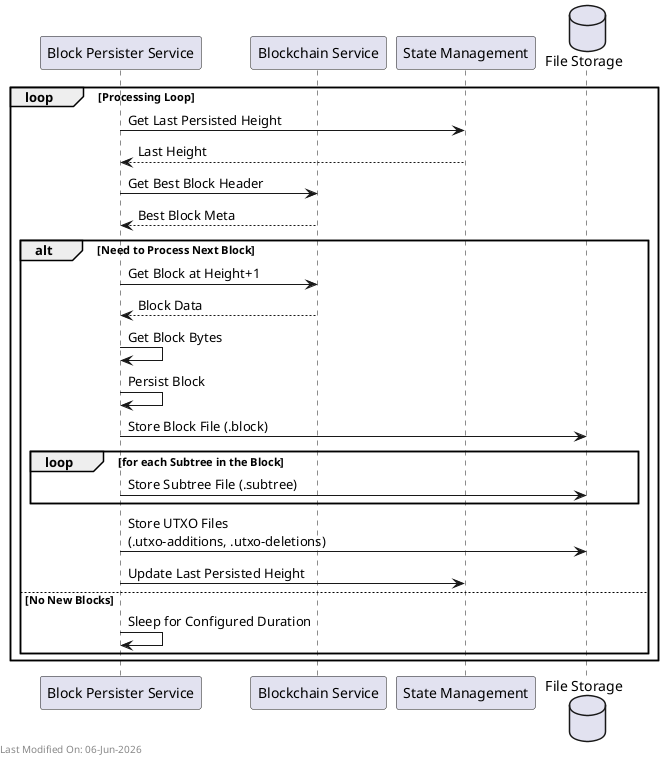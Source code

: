 @startuml block_persister_process_blocks
participant "Block Persister Service" as BlockPersister
participant "Blockchain Service" as Blockchain
participant "State Management" as State
database "File Storage" as FileStorage

loop Processing Loop
    BlockPersister -> State: Get Last Persisted Height
    State --> BlockPersister: Last Height

    BlockPersister -> Blockchain: Get Best Block Header
    Blockchain --> BlockPersister: Best Block Meta

    alt Need to Process Next Block
        BlockPersister -> Blockchain: Get Block at Height+1
        Blockchain --> BlockPersister: Block Data

        BlockPersister -> BlockPersister: Get Block Bytes
        BlockPersister -> BlockPersister: Persist Block

        BlockPersister -> FileStorage: Store Block File (.block)

        loop for each Subtree in the Block
            BlockPersister -> FileStorage: Store Subtree File (.subtree)
        end

        BlockPersister -> FileStorage: Store UTXO Files\n(.utxo-additions, .utxo-deletions)

        BlockPersister -> State: Update Last Persisted Height
    else No New Blocks
        BlockPersister -> BlockPersister: Sleep for Configured Duration
    end
end

left footer Last Modified On: %date("dd-MMM-yyyy")
@enduml
